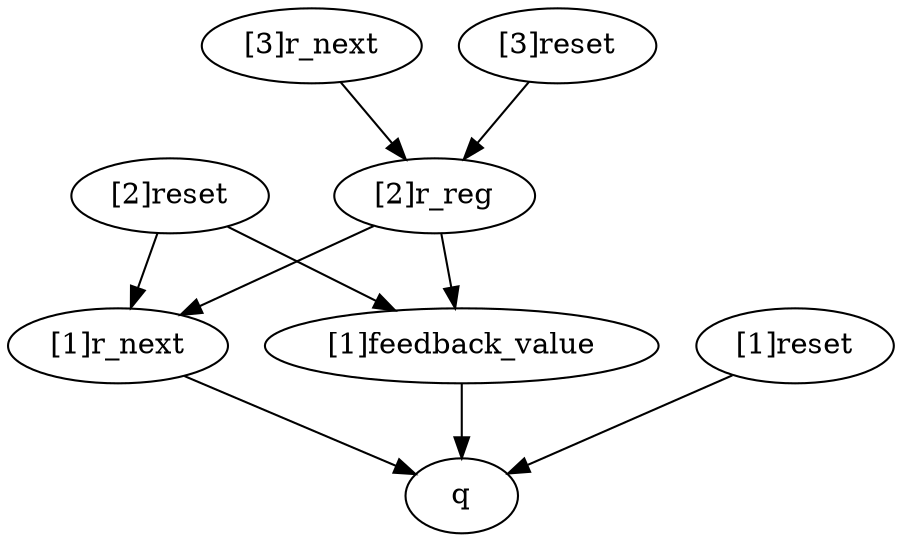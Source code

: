 strict digraph "" {
	"[2]reset"	[complexity=4,
		importance=1.08868503903,
		rank=0.272171259758];
	"[1]feedback_value"	[complexity=3,
		importance=0.480122364811,
		rank=0.16004078827];
	"[2]reset" -> "[1]feedback_value";
	"[1]r_next"	[complexity=3,
		importance=0.480122364811,
		rank=0.16004078827];
	"[2]reset" -> "[1]r_next";
	q	[complexity=0,
		importance=0.284403701921,
		rank=0.0];
	"[1]feedback_value" -> q;
	"[2]r_reg"	[complexity=6,
		importance=0.675841027701,
		rank=0.112640171284];
	"[2]r_reg" -> "[1]feedback_value";
	"[2]r_reg" -> "[1]r_next";
	"[3]r_next"	[complexity=8,
		importance=0.871559690591,
		rank=0.108944961324];
	"[3]r_next" -> "[2]r_reg";
	"[1]r_next" -> q;
	"[1]reset"	[complexity=1,
		importance=0.41284401133,
		rank=0.41284401133];
	"[1]reset" -> q;
	"[3]reset"	[complexity=7,
		importance=1.48012236481,
		rank=0.211446052116];
	"[3]reset" -> "[2]r_reg";
}
